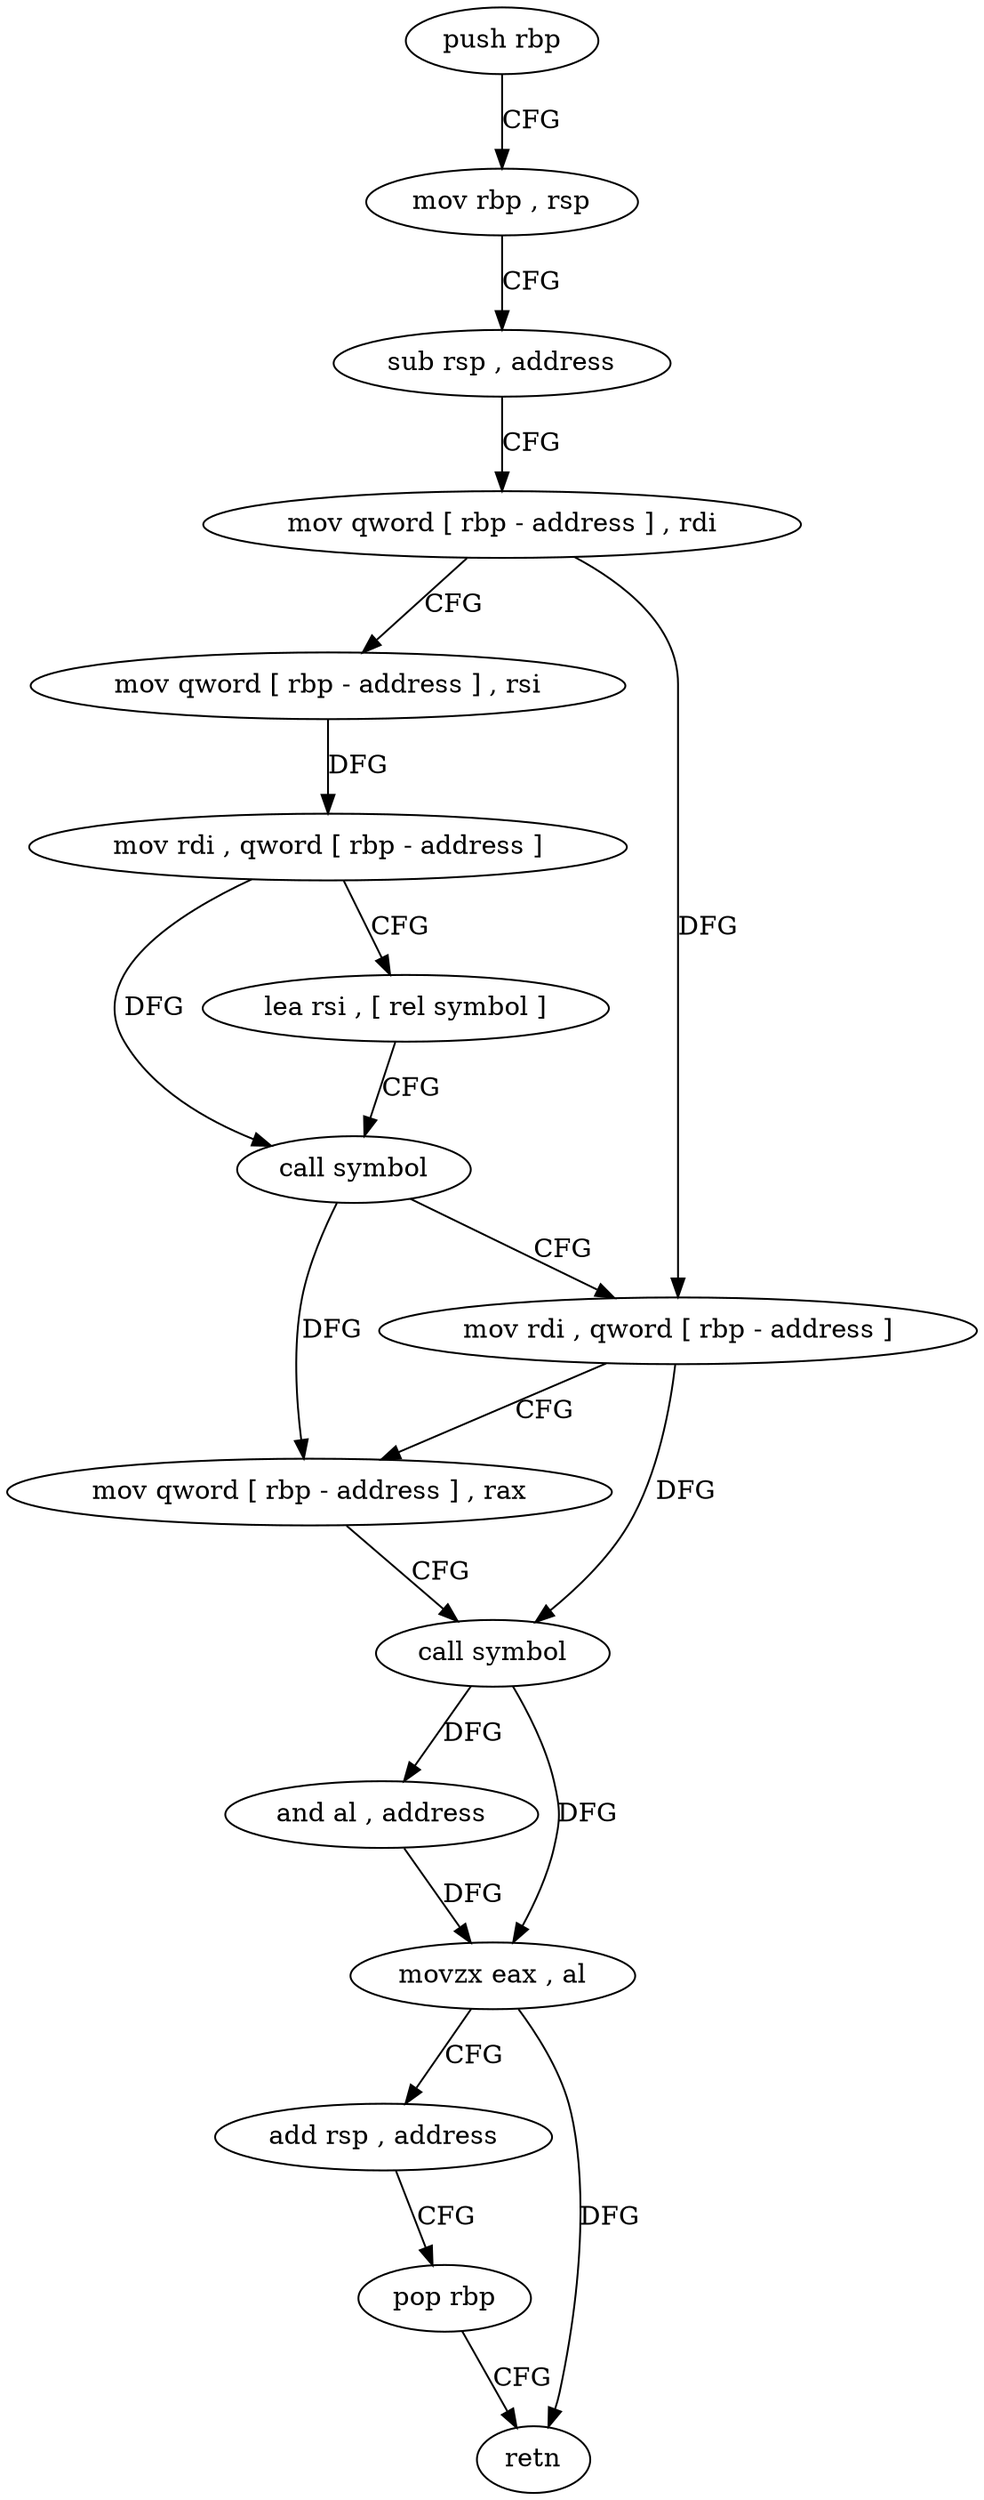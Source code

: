 digraph "func" {
"214720" [label = "push rbp" ]
"214721" [label = "mov rbp , rsp" ]
"214724" [label = "sub rsp , address" ]
"214728" [label = "mov qword [ rbp - address ] , rdi" ]
"214732" [label = "mov qword [ rbp - address ] , rsi" ]
"214736" [label = "mov rdi , qword [ rbp - address ]" ]
"214740" [label = "lea rsi , [ rel symbol ]" ]
"214747" [label = "call symbol" ]
"214752" [label = "mov rdi , qword [ rbp - address ]" ]
"214756" [label = "mov qword [ rbp - address ] , rax" ]
"214760" [label = "call symbol" ]
"214765" [label = "and al , address" ]
"214767" [label = "movzx eax , al" ]
"214770" [label = "add rsp , address" ]
"214774" [label = "pop rbp" ]
"214775" [label = "retn" ]
"214720" -> "214721" [ label = "CFG" ]
"214721" -> "214724" [ label = "CFG" ]
"214724" -> "214728" [ label = "CFG" ]
"214728" -> "214732" [ label = "CFG" ]
"214728" -> "214752" [ label = "DFG" ]
"214732" -> "214736" [ label = "DFG" ]
"214736" -> "214740" [ label = "CFG" ]
"214736" -> "214747" [ label = "DFG" ]
"214740" -> "214747" [ label = "CFG" ]
"214747" -> "214752" [ label = "CFG" ]
"214747" -> "214756" [ label = "DFG" ]
"214752" -> "214756" [ label = "CFG" ]
"214752" -> "214760" [ label = "DFG" ]
"214756" -> "214760" [ label = "CFG" ]
"214760" -> "214765" [ label = "DFG" ]
"214760" -> "214767" [ label = "DFG" ]
"214765" -> "214767" [ label = "DFG" ]
"214767" -> "214770" [ label = "CFG" ]
"214767" -> "214775" [ label = "DFG" ]
"214770" -> "214774" [ label = "CFG" ]
"214774" -> "214775" [ label = "CFG" ]
}
